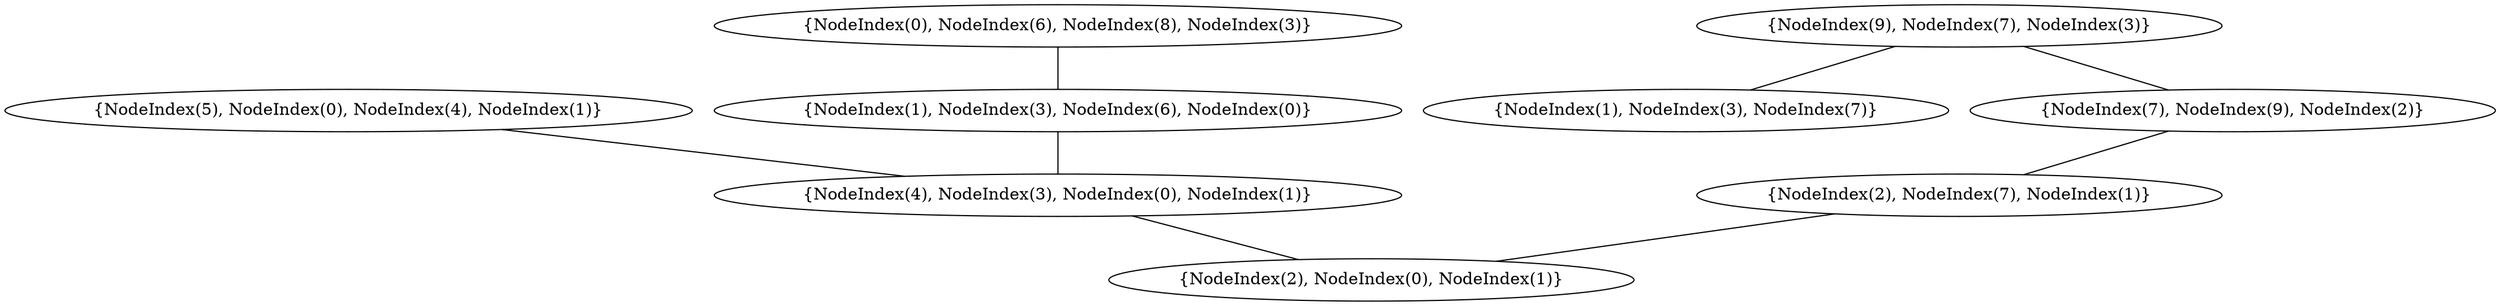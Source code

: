 graph {
    0 [ label = "{NodeIndex(2), NodeIndex(0), NodeIndex(1)}" ]
    1 [ label = "{NodeIndex(4), NodeIndex(3), NodeIndex(0), NodeIndex(1)}" ]
    2 [ label = "{NodeIndex(5), NodeIndex(0), NodeIndex(4), NodeIndex(1)}" ]
    3 [ label = "{NodeIndex(1), NodeIndex(3), NodeIndex(6), NodeIndex(0)}" ]
    4 [ label = "{NodeIndex(0), NodeIndex(6), NodeIndex(8), NodeIndex(3)}" ]
    5 [ label = "{NodeIndex(2), NodeIndex(7), NodeIndex(1)}" ]
    6 [ label = "{NodeIndex(1), NodeIndex(3), NodeIndex(7)}" ]
    7 [ label = "{NodeIndex(7), NodeIndex(9), NodeIndex(2)}" ]
    8 [ label = "{NodeIndex(9), NodeIndex(7), NodeIndex(3)}" ]
    2 -- 1 [ ]
    8 -- 6 [ ]
    8 -- 7 [ ]
    3 -- 1 [ ]
    4 -- 3 [ ]
    5 -- 0 [ ]
    7 -- 5 [ ]
    1 -- 0 [ ]
}
